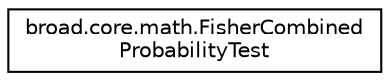 digraph "Graphical Class Hierarchy"
{
  edge [fontname="Helvetica",fontsize="10",labelfontname="Helvetica",labelfontsize="10"];
  node [fontname="Helvetica",fontsize="10",shape=record];
  rankdir="LR";
  Node1 [label="broad.core.math.FisherCombined\lProbabilityTest",height=0.2,width=0.4,color="black", fillcolor="white", style="filled",URL="$classbroad_1_1core_1_1math_1_1_fisher_combined_probability_test.html"];
}

